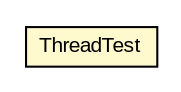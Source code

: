 #!/usr/local/bin/dot
#
# Class diagram 
# Generated by UMLGraph version R5_6 (http://www.umlgraph.org/)
#

digraph G {
	edge [fontname="arial",fontsize=10,labelfontname="arial",labelfontsize=10];
	node [fontname="arial",fontsize=10,shape=plaintext];
	nodesep=0.25;
	ranksep=0.5;
	// java8.lamda.ThreadTest
	c25843 [label=<<table title="java8.lamda.ThreadTest" border="0" cellborder="1" cellspacing="0" cellpadding="2" port="p" bgcolor="lemonChiffon" href="./ThreadTest.html">
		<tr><td><table border="0" cellspacing="0" cellpadding="1">
<tr><td align="center" balign="center"> ThreadTest </td></tr>
		</table></td></tr>
		</table>>, URL="./ThreadTest.html", fontname="arial", fontcolor="black", fontsize=10.0];
}

